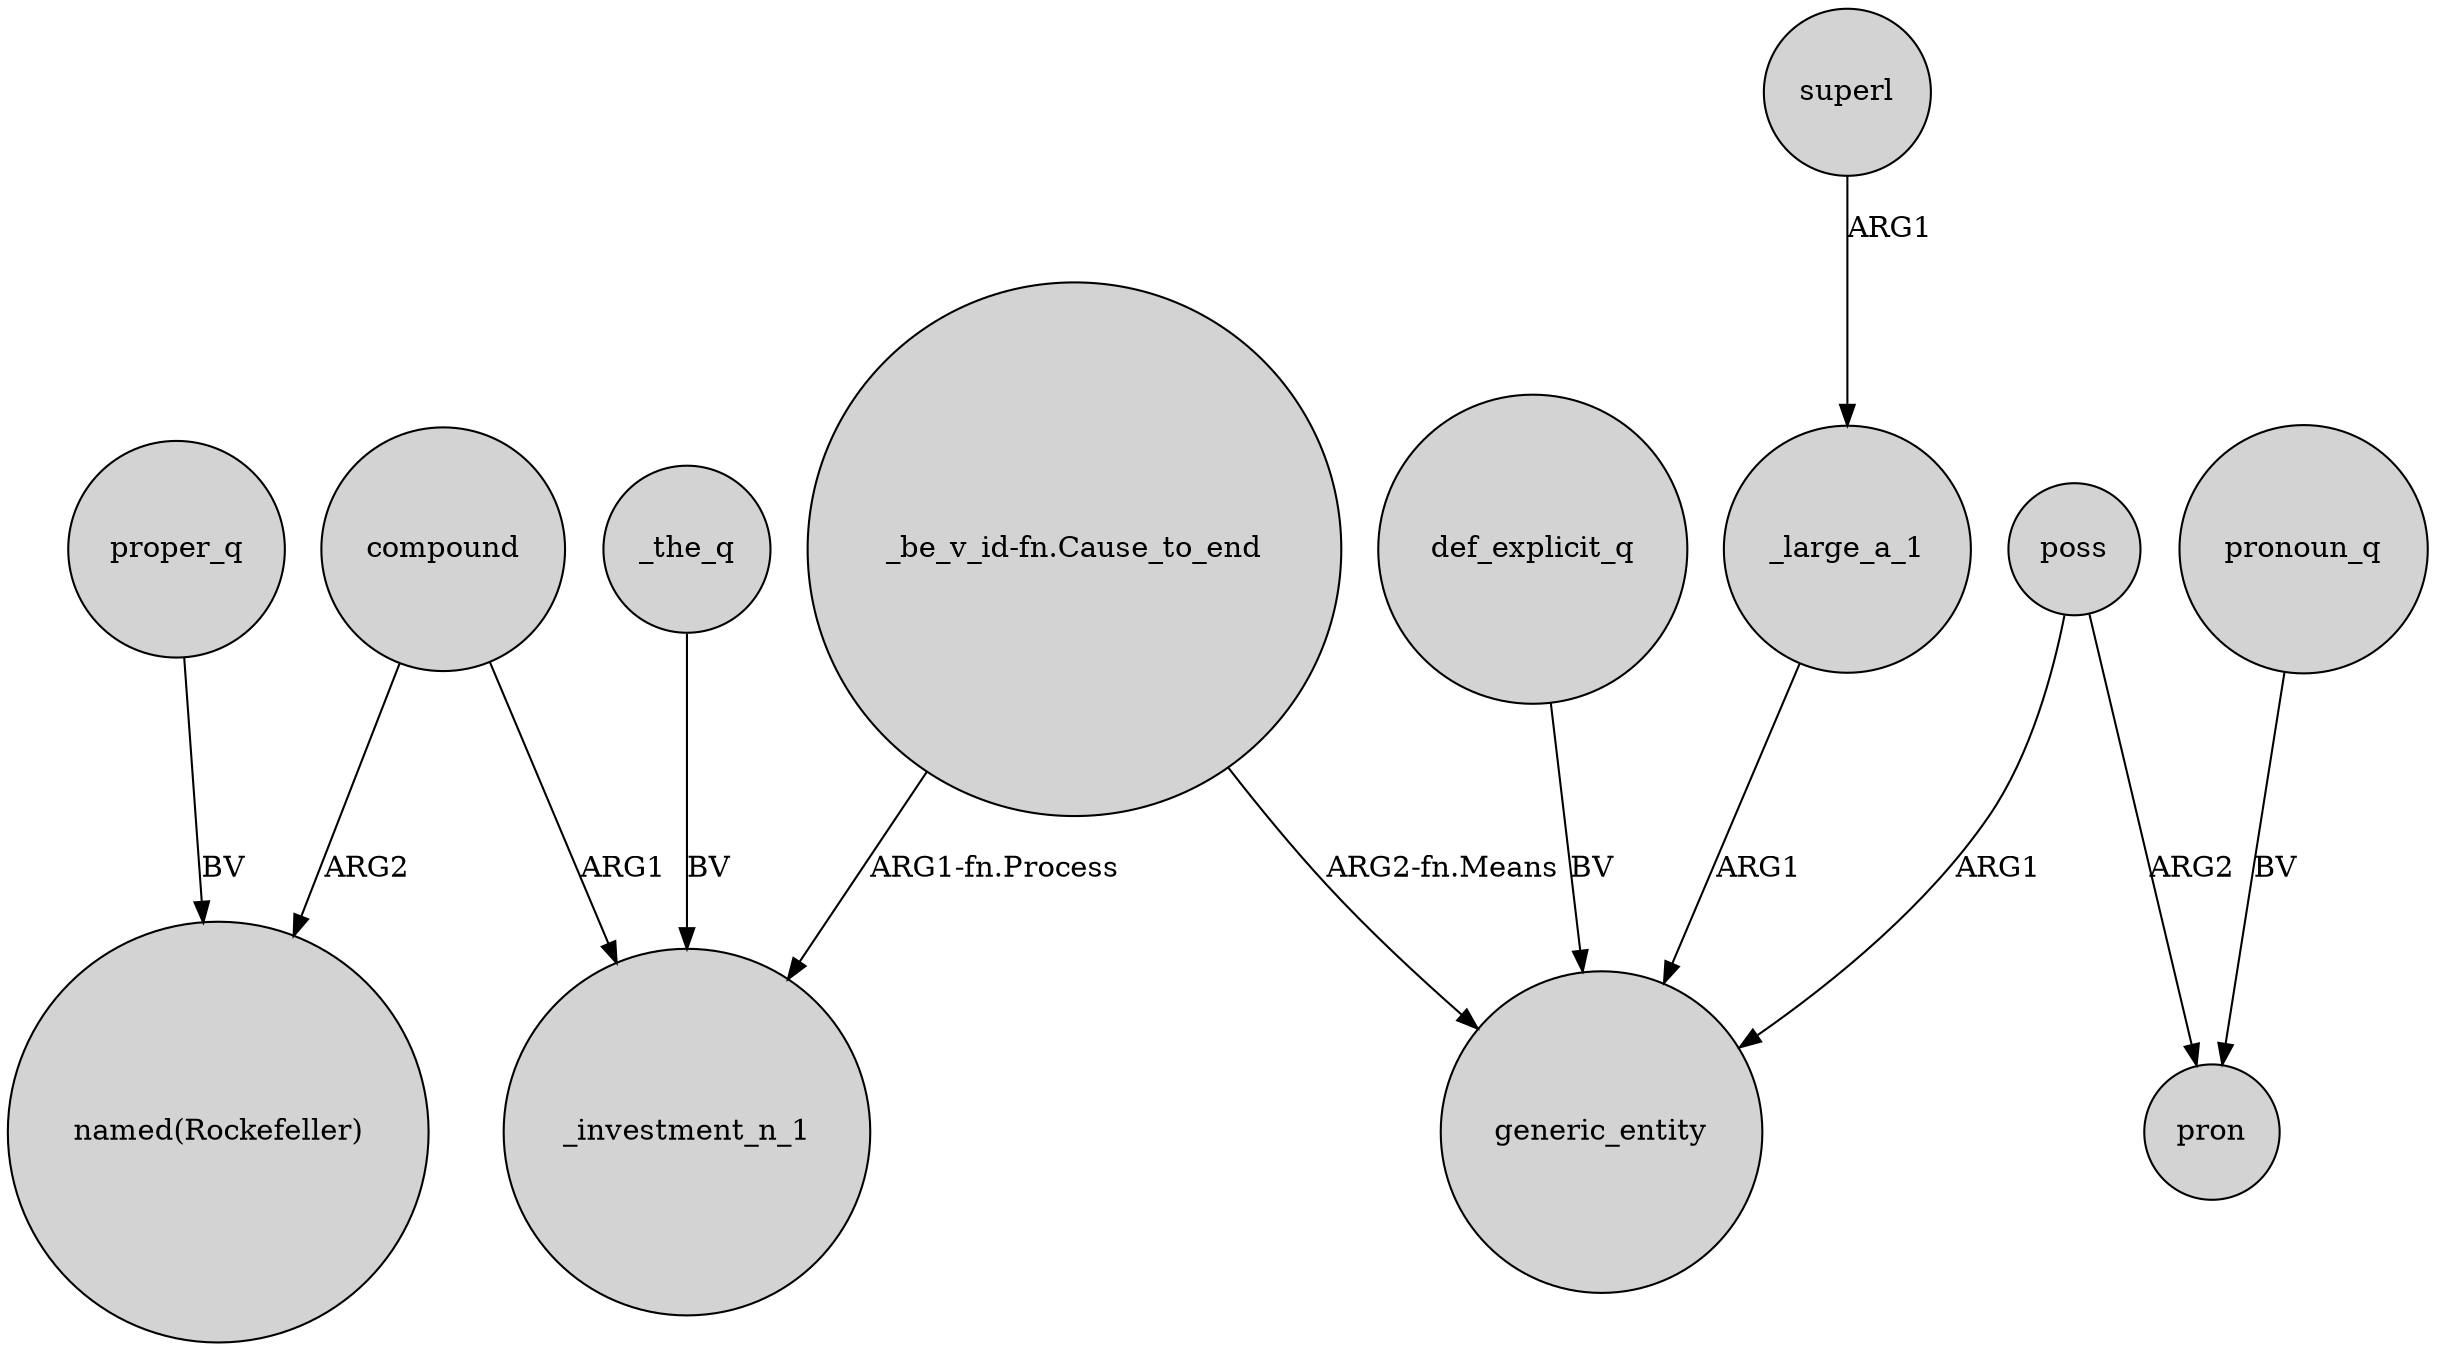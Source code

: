 digraph {
	node [shape=circle style=filled]
	proper_q -> "named(Rockefeller)" [label=BV]
	_the_q -> _investment_n_1 [label=BV]
	def_explicit_q -> generic_entity [label=BV]
	compound -> "named(Rockefeller)" [label=ARG2]
	"_be_v_id-fn.Cause_to_end" -> generic_entity [label="ARG2-fn.Means"]
	poss -> generic_entity [label=ARG1]
	compound -> _investment_n_1 [label=ARG1]
	superl -> _large_a_1 [label=ARG1]
	pronoun_q -> pron [label=BV]
	poss -> pron [label=ARG2]
	_large_a_1 -> generic_entity [label=ARG1]
	"_be_v_id-fn.Cause_to_end" -> _investment_n_1 [label="ARG1-fn.Process"]
}
